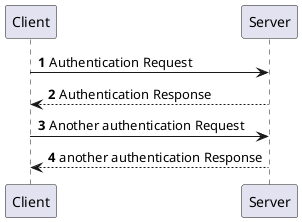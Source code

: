 @startuml
'https://plantuml.com/sequence-diagram

autonumber

Client -> Server: Authentication Request
Server --> Client: Authentication Response

Client -> Server: Another authentication Request
Client <-- Server: another authentication Response
@enduml